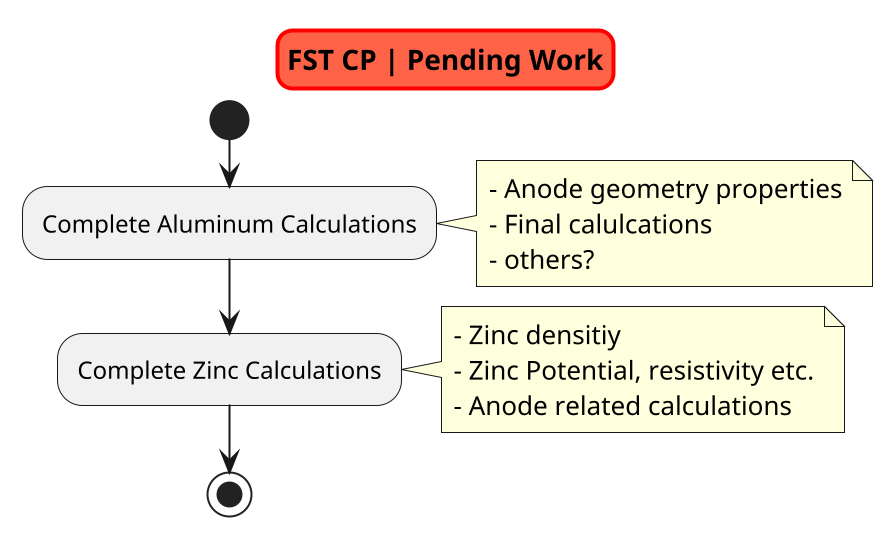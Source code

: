 @startuml  fst_cp_work

scale 2
skinparam titleBorderRoundCorner 15
skinparam titleBorderThickness 2
skinparam titleBorderColor red
skinparam titleBackgroundColor Tomato

title FST CP | Pending Work

start
:Complete Aluminum Calculations;
  note right
    - Anode geometry properties
    - Final calulcations
    - others?
  end note

:Complete Zinc Calculations;

  note right
    - Zinc densitiy
    - Zinc Potential, resistivity etc.
    - Anode related calculations
  end note


stop
@enduml